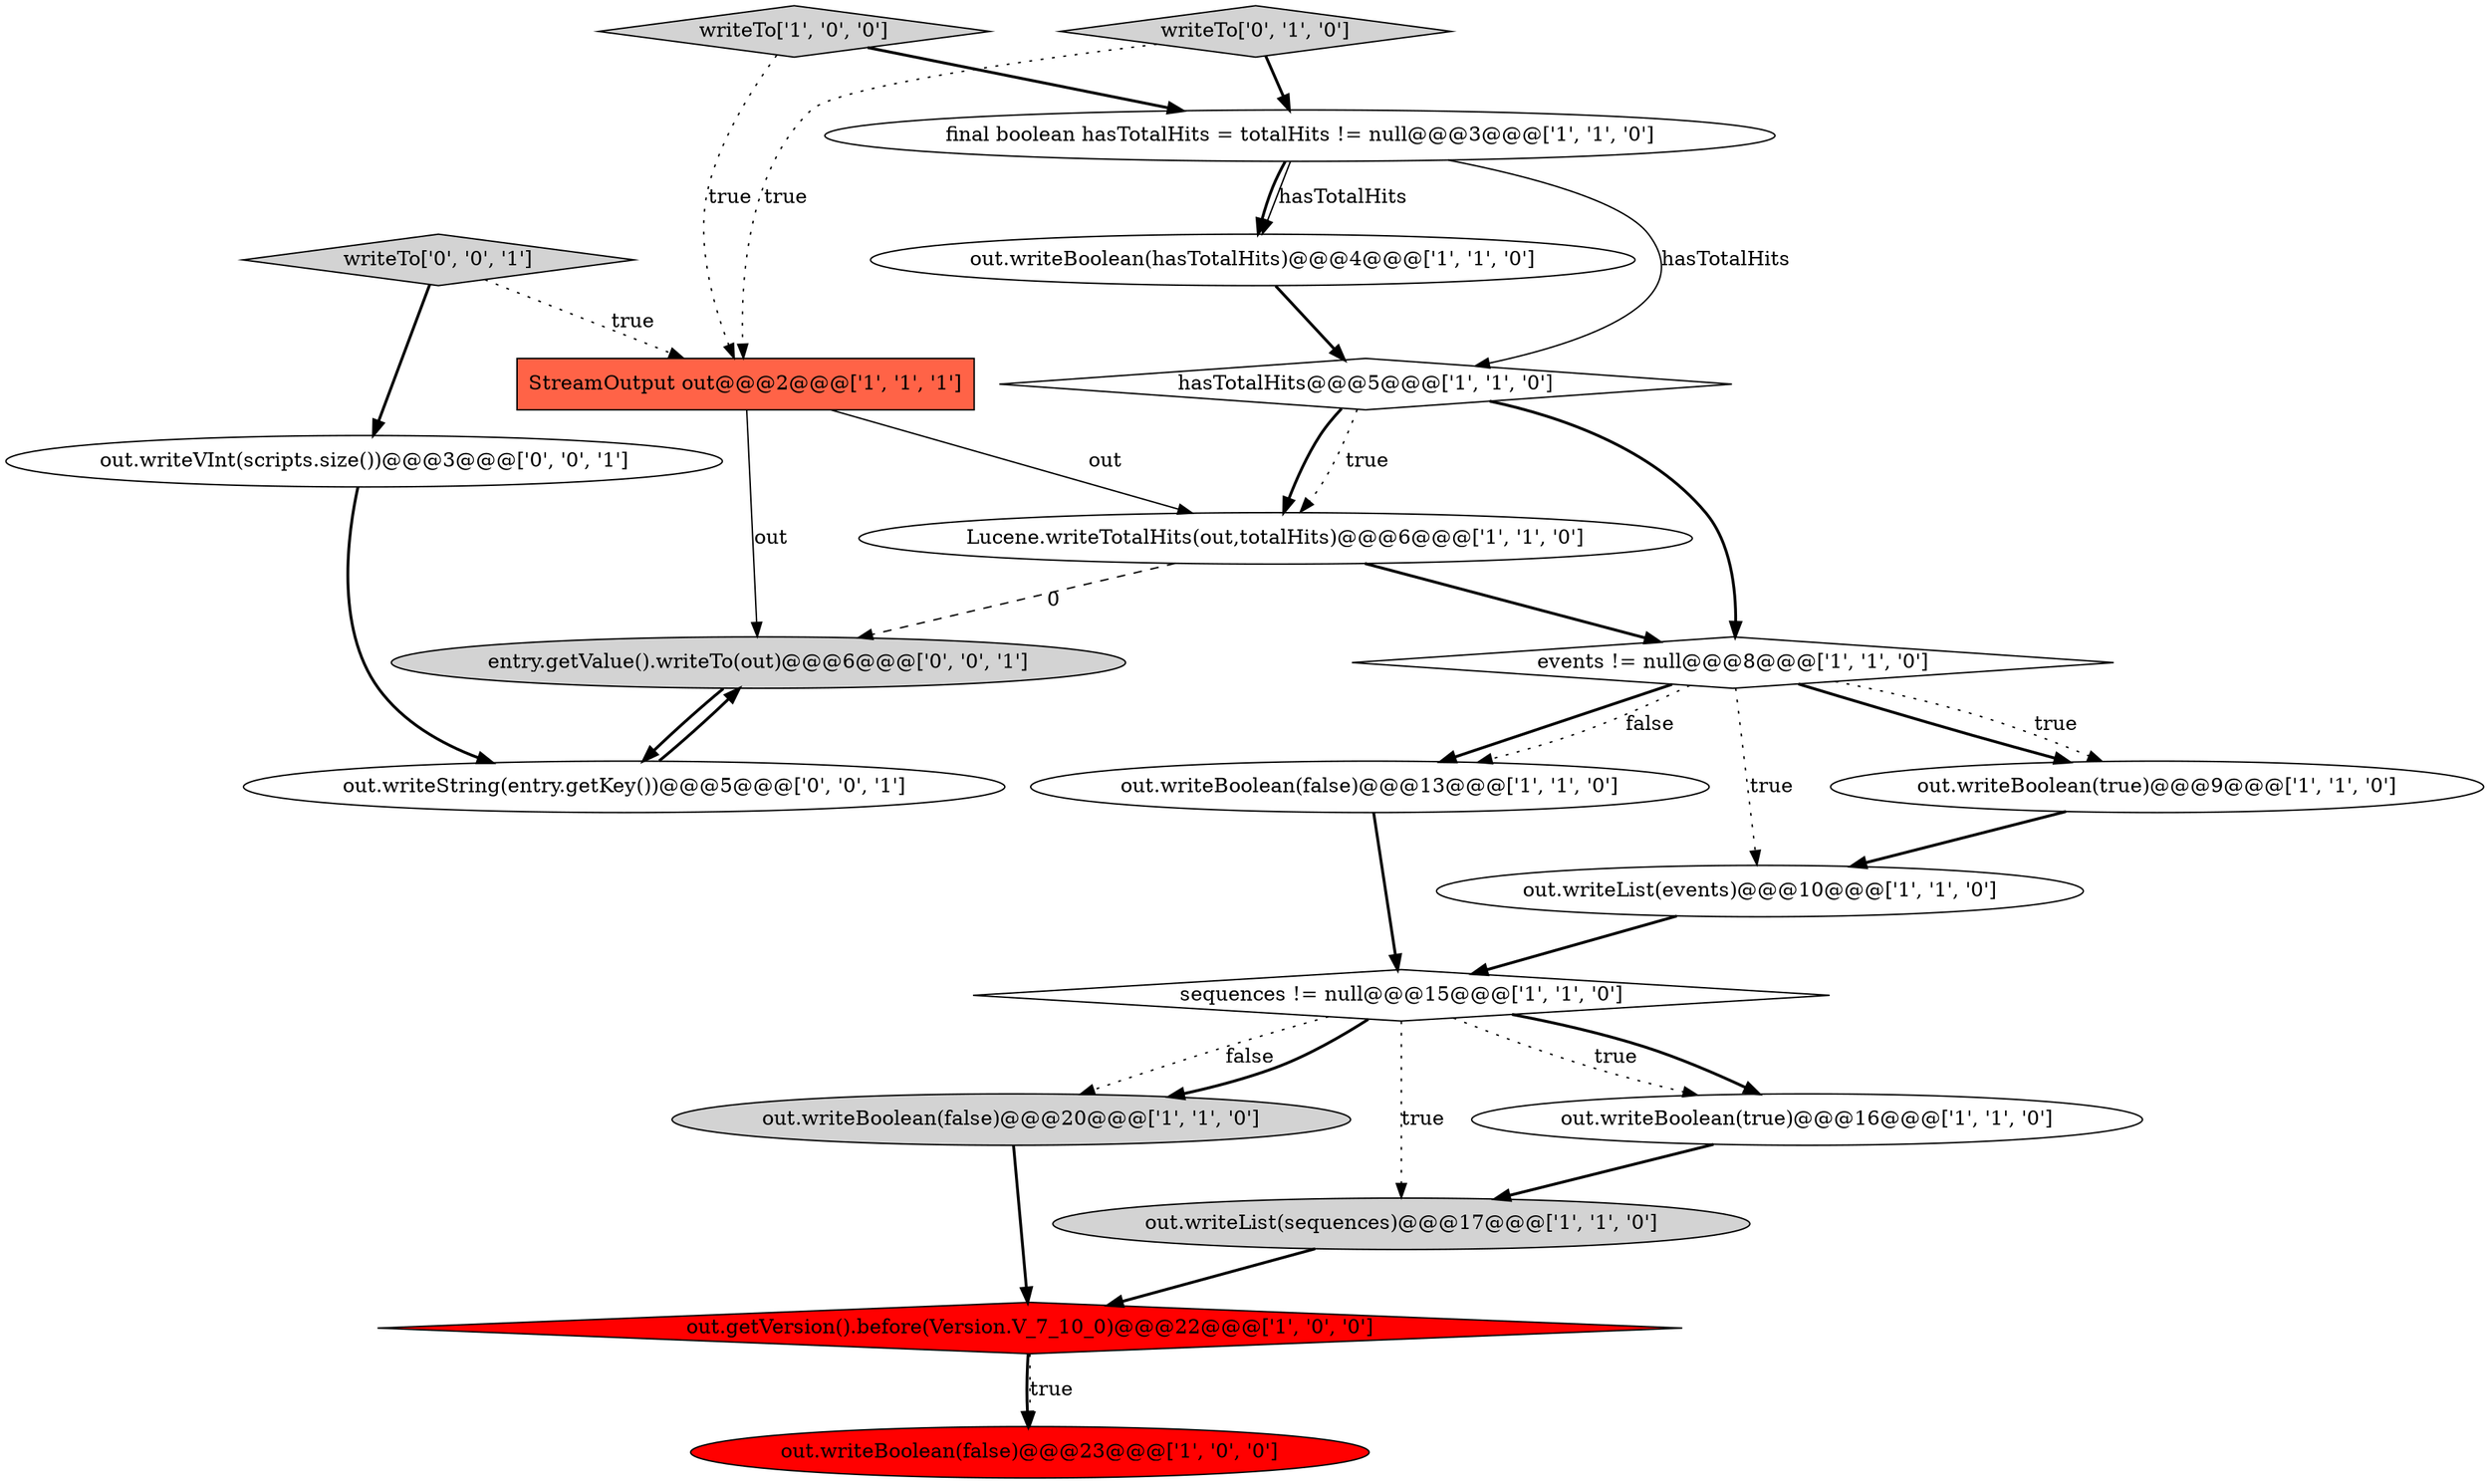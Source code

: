 digraph {
14 [style = filled, label = "sequences != null@@@15@@@['1', '1', '0']", fillcolor = white, shape = diamond image = "AAA0AAABBB1BBB"];
12 [style = filled, label = "hasTotalHits@@@5@@@['1', '1', '0']", fillcolor = white, shape = diamond image = "AAA0AAABBB1BBB"];
1 [style = filled, label = "out.writeBoolean(false)@@@20@@@['1', '1', '0']", fillcolor = lightgray, shape = ellipse image = "AAA0AAABBB1BBB"];
10 [style = filled, label = "final boolean hasTotalHits = totalHits != null@@@3@@@['1', '1', '0']", fillcolor = white, shape = ellipse image = "AAA0AAABBB1BBB"];
13 [style = filled, label = "out.writeBoolean(false)@@@13@@@['1', '1', '0']", fillcolor = white, shape = ellipse image = "AAA0AAABBB1BBB"];
9 [style = filled, label = "writeTo['1', '0', '0']", fillcolor = lightgray, shape = diamond image = "AAA0AAABBB1BBB"];
7 [style = filled, label = "out.writeBoolean(true)@@@16@@@['1', '1', '0']", fillcolor = white, shape = ellipse image = "AAA0AAABBB1BBB"];
11 [style = filled, label = "out.writeBoolean(hasTotalHits)@@@4@@@['1', '1', '0']", fillcolor = white, shape = ellipse image = "AAA0AAABBB1BBB"];
3 [style = filled, label = "out.getVersion().before(Version.V_7_10_0)@@@22@@@['1', '0', '0']", fillcolor = red, shape = diamond image = "AAA1AAABBB1BBB"];
16 [style = filled, label = "writeTo['0', '1', '0']", fillcolor = lightgray, shape = diamond image = "AAA0AAABBB2BBB"];
5 [style = filled, label = "out.writeBoolean(false)@@@23@@@['1', '0', '0']", fillcolor = red, shape = ellipse image = "AAA1AAABBB1BBB"];
19 [style = filled, label = "entry.getValue().writeTo(out)@@@6@@@['0', '0', '1']", fillcolor = lightgray, shape = ellipse image = "AAA0AAABBB3BBB"];
0 [style = filled, label = "out.writeBoolean(true)@@@9@@@['1', '1', '0']", fillcolor = white, shape = ellipse image = "AAA0AAABBB1BBB"];
15 [style = filled, label = "StreamOutput out@@@2@@@['1', '1', '1']", fillcolor = tomato, shape = box image = "AAA0AAABBB1BBB"];
18 [style = filled, label = "writeTo['0', '0', '1']", fillcolor = lightgray, shape = diamond image = "AAA0AAABBB3BBB"];
20 [style = filled, label = "out.writeVInt(scripts.size())@@@3@@@['0', '0', '1']", fillcolor = white, shape = ellipse image = "AAA0AAABBB3BBB"];
17 [style = filled, label = "out.writeString(entry.getKey())@@@5@@@['0', '0', '1']", fillcolor = white, shape = ellipse image = "AAA0AAABBB3BBB"];
4 [style = filled, label = "out.writeList(sequences)@@@17@@@['1', '1', '0']", fillcolor = lightgray, shape = ellipse image = "AAA0AAABBB1BBB"];
2 [style = filled, label = "events != null@@@8@@@['1', '1', '0']", fillcolor = white, shape = diamond image = "AAA0AAABBB1BBB"];
6 [style = filled, label = "out.writeList(events)@@@10@@@['1', '1', '0']", fillcolor = white, shape = ellipse image = "AAA0AAABBB1BBB"];
8 [style = filled, label = "Lucene.writeTotalHits(out,totalHits)@@@6@@@['1', '1', '0']", fillcolor = white, shape = ellipse image = "AAA0AAABBB1BBB"];
8->19 [style = dashed, label="0"];
4->3 [style = bold, label=""];
20->17 [style = bold, label=""];
2->0 [style = dotted, label="true"];
10->12 [style = solid, label="hasTotalHits"];
0->6 [style = bold, label=""];
16->10 [style = bold, label=""];
12->8 [style = dotted, label="true"];
18->15 [style = dotted, label="true"];
1->3 [style = bold, label=""];
11->12 [style = bold, label=""];
15->8 [style = solid, label="out"];
10->11 [style = solid, label="hasTotalHits"];
7->4 [style = bold, label=""];
9->10 [style = bold, label=""];
19->17 [style = bold, label=""];
14->1 [style = dotted, label="false"];
17->19 [style = bold, label=""];
14->1 [style = bold, label=""];
14->7 [style = bold, label=""];
2->13 [style = bold, label=""];
6->14 [style = bold, label=""];
18->20 [style = bold, label=""];
12->2 [style = bold, label=""];
3->5 [style = bold, label=""];
2->0 [style = bold, label=""];
3->5 [style = dotted, label="true"];
8->2 [style = bold, label=""];
2->6 [style = dotted, label="true"];
12->8 [style = bold, label=""];
14->7 [style = dotted, label="true"];
9->15 [style = dotted, label="true"];
14->4 [style = dotted, label="true"];
15->19 [style = solid, label="out"];
13->14 [style = bold, label=""];
16->15 [style = dotted, label="true"];
10->11 [style = bold, label=""];
2->13 [style = dotted, label="false"];
}
